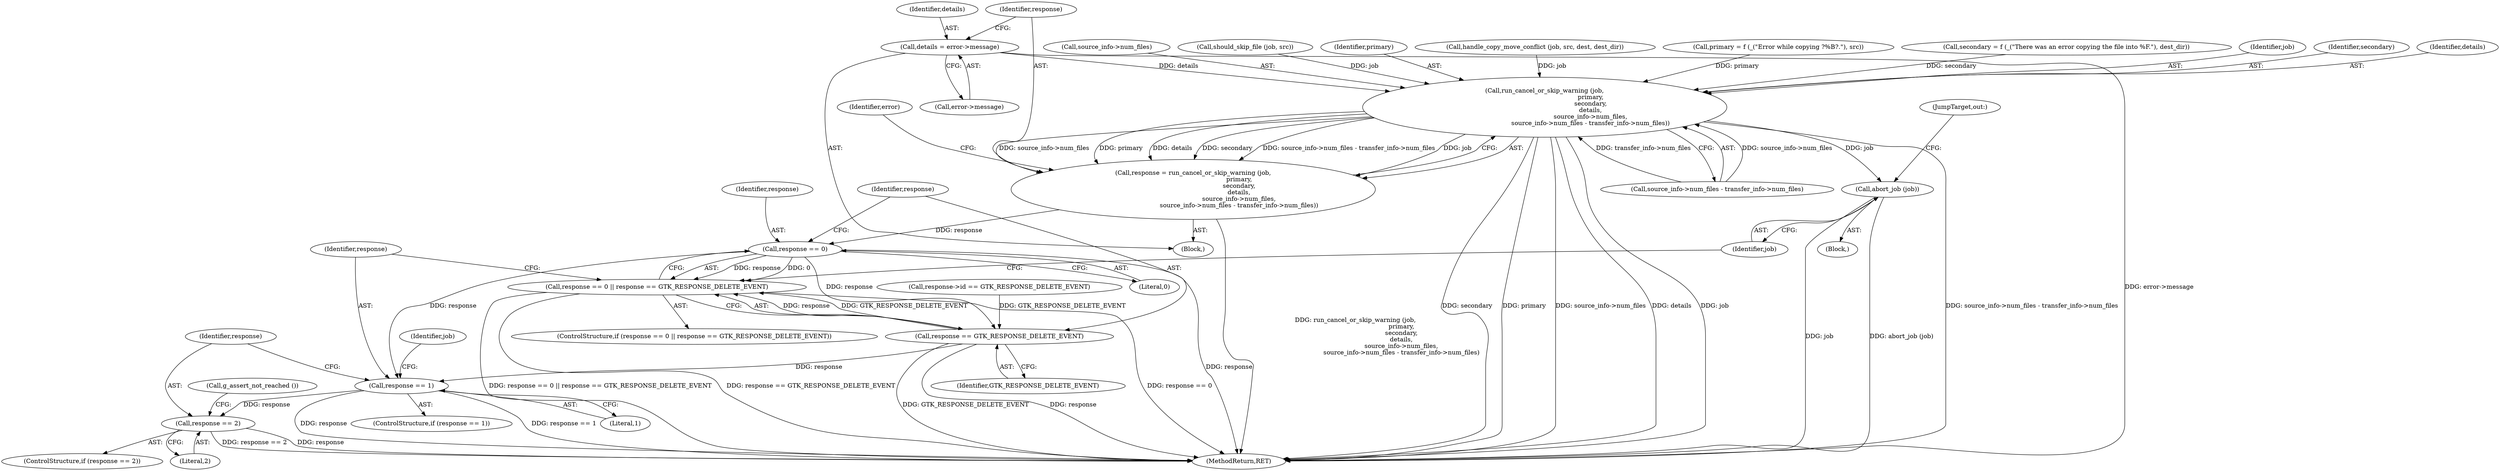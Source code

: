 digraph "0_nautilus_1630f53481f445ada0a455e9979236d31a8d3bb0_0@pointer" {
"1001052" [label="(Call,details = error->message)"];
"1001059" [label="(Call,run_cancel_or_skip_warning (job,\n                                               primary,\n                                               secondary,\n                                               details,\n                                               source_info->num_files,\n                                               source_info->num_files - transfer_info->num_files))"];
"1001057" [label="(Call,response = run_cancel_or_skip_warning (job,\n                                               primary,\n                                               secondary,\n                                               details,\n                                               source_info->num_files,\n                                               source_info->num_files - transfer_info->num_files))"];
"1001078" [label="(Call,response == 0)"];
"1001077" [label="(Call,response == 0 || response == GTK_RESPONSE_DELETE_EVENT)"];
"1001081" [label="(Call,response == GTK_RESPONSE_DELETE_EVENT)"];
"1001089" [label="(Call,response == 1)"];
"1001100" [label="(Call,response == 2)"];
"1001085" [label="(Call,abort_job (job))"];
"1001040" [label="(Call,primary = f (_(\"Error while copying ?%B?.\"), src))"];
"1001101" [label="(Identifier,response)"];
"1001046" [label="(Call,secondary = f (_(\"There was an error copying the file into %F.\"), dest_dir))"];
"1001083" [label="(Identifier,GTK_RESPONSE_DELETE_EVENT)"];
"1001099" [label="(ControlStructure,if (response == 2))"];
"1001060" [label="(Identifier,job)"];
"1001059" [label="(Call,run_cancel_or_skip_warning (job,\n                                               primary,\n                                               secondary,\n                                               details,\n                                               source_info->num_files,\n                                               source_info->num_files - transfer_info->num_files))"];
"1001091" [label="(Literal,1)"];
"1001052" [label="(Call,details = error->message)"];
"1001075" [label="(Identifier,error)"];
"1001080" [label="(Literal,0)"];
"1001106" [label="(Call,g_assert_not_reached ())"];
"1001090" [label="(Identifier,response)"];
"1001102" [label="(Literal,2)"];
"1001114" [label="(MethodReturn,RET)"];
"1001086" [label="(Identifier,job)"];
"1001053" [label="(Identifier,details)"];
"1001100" [label="(Call,response == 2)"];
"1001077" [label="(Call,response == 0 || response == GTK_RESPONSE_DELETE_EVENT)"];
"1001057" [label="(Call,response = run_cancel_or_skip_warning (job,\n                                               primary,\n                                               secondary,\n                                               details,\n                                               source_info->num_files,\n                                               source_info->num_files - transfer_info->num_files))"];
"1001079" [label="(Identifier,response)"];
"1001067" [label="(Call,source_info->num_files - transfer_info->num_files)"];
"1001085" [label="(Call,abort_job (job))"];
"1001031" [label="(Block,)"];
"1001082" [label="(Identifier,response)"];
"1001089" [label="(Call,response == 1)"];
"1001058" [label="(Identifier,response)"];
"1001062" [label="(Identifier,secondary)"];
"1001063" [label="(Identifier,details)"];
"1001088" [label="(ControlStructure,if (response == 1))"];
"1001064" [label="(Call,source_info->num_files)"];
"1000167" [label="(Call,should_skip_file (job, src))"];
"1001061" [label="(Identifier,primary)"];
"1001081" [label="(Call,response == GTK_RESPONSE_DELETE_EVENT)"];
"1001084" [label="(Block,)"];
"1000710" [label="(Call,handle_copy_move_conflict (job, src, dest, dest_dir))"];
"1001095" [label="(Identifier,job)"];
"1001107" [label="(JumpTarget,out:)"];
"1000722" [label="(Call,response->id == GTK_RESPONSE_DELETE_EVENT)"];
"1001076" [label="(ControlStructure,if (response == 0 || response == GTK_RESPONSE_DELETE_EVENT))"];
"1001054" [label="(Call,error->message)"];
"1001078" [label="(Call,response == 0)"];
"1001052" -> "1001031"  [label="AST: "];
"1001052" -> "1001054"  [label="CFG: "];
"1001053" -> "1001052"  [label="AST: "];
"1001054" -> "1001052"  [label="AST: "];
"1001058" -> "1001052"  [label="CFG: "];
"1001052" -> "1001114"  [label="DDG: error->message"];
"1001052" -> "1001059"  [label="DDG: details"];
"1001059" -> "1001057"  [label="AST: "];
"1001059" -> "1001067"  [label="CFG: "];
"1001060" -> "1001059"  [label="AST: "];
"1001061" -> "1001059"  [label="AST: "];
"1001062" -> "1001059"  [label="AST: "];
"1001063" -> "1001059"  [label="AST: "];
"1001064" -> "1001059"  [label="AST: "];
"1001067" -> "1001059"  [label="AST: "];
"1001057" -> "1001059"  [label="CFG: "];
"1001059" -> "1001114"  [label="DDG: secondary"];
"1001059" -> "1001114"  [label="DDG: primary"];
"1001059" -> "1001114"  [label="DDG: source_info->num_files"];
"1001059" -> "1001114"  [label="DDG: details"];
"1001059" -> "1001114"  [label="DDG: job"];
"1001059" -> "1001114"  [label="DDG: source_info->num_files - transfer_info->num_files"];
"1001059" -> "1001057"  [label="DDG: source_info->num_files"];
"1001059" -> "1001057"  [label="DDG: primary"];
"1001059" -> "1001057"  [label="DDG: details"];
"1001059" -> "1001057"  [label="DDG: secondary"];
"1001059" -> "1001057"  [label="DDG: source_info->num_files - transfer_info->num_files"];
"1001059" -> "1001057"  [label="DDG: job"];
"1000167" -> "1001059"  [label="DDG: job"];
"1000710" -> "1001059"  [label="DDG: job"];
"1001040" -> "1001059"  [label="DDG: primary"];
"1001046" -> "1001059"  [label="DDG: secondary"];
"1001067" -> "1001059"  [label="DDG: source_info->num_files"];
"1001067" -> "1001059"  [label="DDG: transfer_info->num_files"];
"1001059" -> "1001085"  [label="DDG: job"];
"1001057" -> "1001031"  [label="AST: "];
"1001058" -> "1001057"  [label="AST: "];
"1001075" -> "1001057"  [label="CFG: "];
"1001057" -> "1001114"  [label="DDG: run_cancel_or_skip_warning (job,\n                                               primary,\n                                               secondary,\n                                               details,\n                                               source_info->num_files,\n                                               source_info->num_files - transfer_info->num_files)"];
"1001057" -> "1001078"  [label="DDG: response"];
"1001078" -> "1001077"  [label="AST: "];
"1001078" -> "1001080"  [label="CFG: "];
"1001079" -> "1001078"  [label="AST: "];
"1001080" -> "1001078"  [label="AST: "];
"1001082" -> "1001078"  [label="CFG: "];
"1001077" -> "1001078"  [label="CFG: "];
"1001078" -> "1001114"  [label="DDG: response"];
"1001078" -> "1001077"  [label="DDG: response"];
"1001078" -> "1001077"  [label="DDG: 0"];
"1001078" -> "1001081"  [label="DDG: response"];
"1001078" -> "1001089"  [label="DDG: response"];
"1001077" -> "1001076"  [label="AST: "];
"1001077" -> "1001081"  [label="CFG: "];
"1001081" -> "1001077"  [label="AST: "];
"1001086" -> "1001077"  [label="CFG: "];
"1001090" -> "1001077"  [label="CFG: "];
"1001077" -> "1001114"  [label="DDG: response == 0"];
"1001077" -> "1001114"  [label="DDG: response == 0 || response == GTK_RESPONSE_DELETE_EVENT"];
"1001077" -> "1001114"  [label="DDG: response == GTK_RESPONSE_DELETE_EVENT"];
"1001081" -> "1001077"  [label="DDG: response"];
"1001081" -> "1001077"  [label="DDG: GTK_RESPONSE_DELETE_EVENT"];
"1001081" -> "1001083"  [label="CFG: "];
"1001082" -> "1001081"  [label="AST: "];
"1001083" -> "1001081"  [label="AST: "];
"1001081" -> "1001114"  [label="DDG: GTK_RESPONSE_DELETE_EVENT"];
"1001081" -> "1001114"  [label="DDG: response"];
"1000722" -> "1001081"  [label="DDG: GTK_RESPONSE_DELETE_EVENT"];
"1001081" -> "1001089"  [label="DDG: response"];
"1001089" -> "1001088"  [label="AST: "];
"1001089" -> "1001091"  [label="CFG: "];
"1001090" -> "1001089"  [label="AST: "];
"1001091" -> "1001089"  [label="AST: "];
"1001095" -> "1001089"  [label="CFG: "];
"1001101" -> "1001089"  [label="CFG: "];
"1001089" -> "1001114"  [label="DDG: response == 1"];
"1001089" -> "1001114"  [label="DDG: response"];
"1001089" -> "1001100"  [label="DDG: response"];
"1001100" -> "1001099"  [label="AST: "];
"1001100" -> "1001102"  [label="CFG: "];
"1001101" -> "1001100"  [label="AST: "];
"1001102" -> "1001100"  [label="AST: "];
"1001106" -> "1001100"  [label="CFG: "];
"1001100" -> "1001114"  [label="DDG: response == 2"];
"1001100" -> "1001114"  [label="DDG: response"];
"1001085" -> "1001084"  [label="AST: "];
"1001085" -> "1001086"  [label="CFG: "];
"1001086" -> "1001085"  [label="AST: "];
"1001107" -> "1001085"  [label="CFG: "];
"1001085" -> "1001114"  [label="DDG: job"];
"1001085" -> "1001114"  [label="DDG: abort_job (job)"];
}
